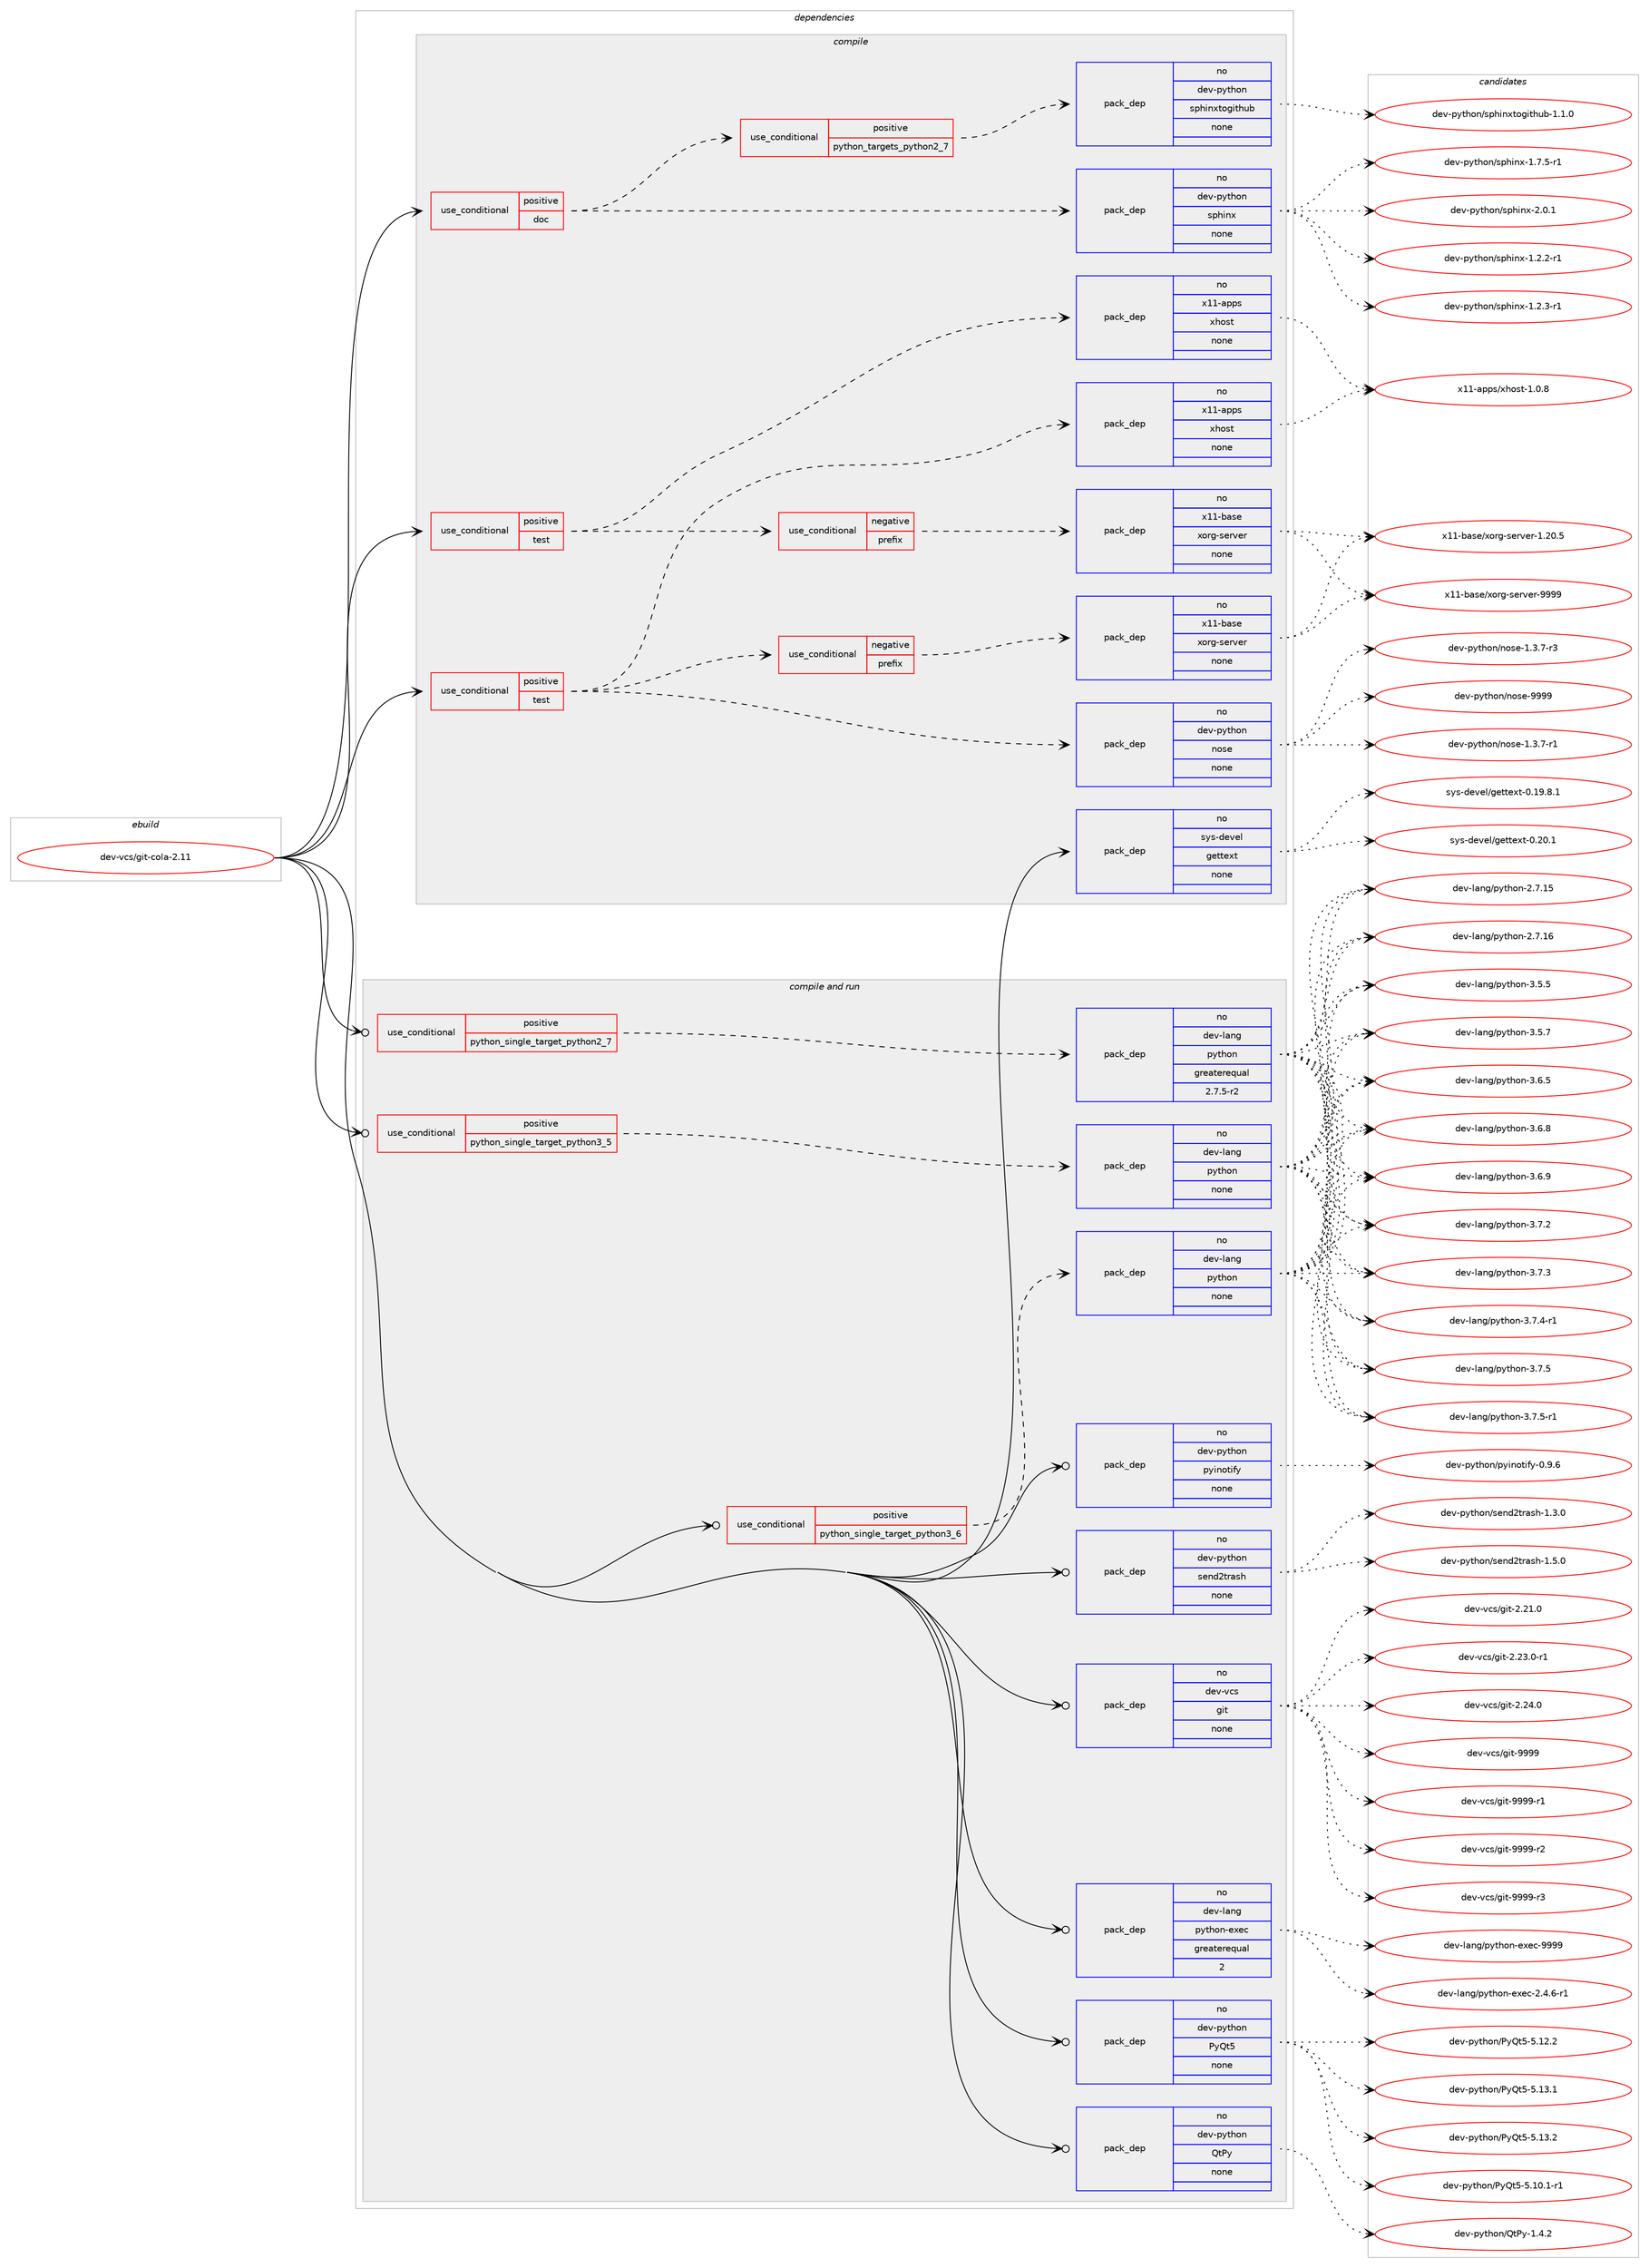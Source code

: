 digraph prolog {

# *************
# Graph options
# *************

newrank=true;
concentrate=true;
compound=true;
graph [rankdir=LR,fontname=Helvetica,fontsize=10,ranksep=1.5];#, ranksep=2.5, nodesep=0.2];
edge  [arrowhead=vee];
node  [fontname=Helvetica,fontsize=10];

# **********
# The ebuild
# **********

subgraph cluster_leftcol {
color=gray;
rank=same;
label=<<i>ebuild</i>>;
id [label="dev-vcs/git-cola-2.11", color=red, width=4, href="../dev-vcs/git-cola-2.11.svg"];
}

# ****************
# The dependencies
# ****************

subgraph cluster_midcol {
color=gray;
label=<<i>dependencies</i>>;
subgraph cluster_compile {
fillcolor="#eeeeee";
style=filled;
label=<<i>compile</i>>;
subgraph cond183778 {
dependency734261 [label=<<TABLE BORDER="0" CELLBORDER="1" CELLSPACING="0" CELLPADDING="4"><TR><TD ROWSPAN="3" CELLPADDING="10">use_conditional</TD></TR><TR><TD>positive</TD></TR><TR><TD>doc</TD></TR></TABLE>>, shape=none, color=red];
subgraph pack538255 {
dependency734262 [label=<<TABLE BORDER="0" CELLBORDER="1" CELLSPACING="0" CELLPADDING="4" WIDTH="220"><TR><TD ROWSPAN="6" CELLPADDING="30">pack_dep</TD></TR><TR><TD WIDTH="110">no</TD></TR><TR><TD>dev-python</TD></TR><TR><TD>sphinx</TD></TR><TR><TD>none</TD></TR><TR><TD></TD></TR></TABLE>>, shape=none, color=blue];
}
dependency734261:e -> dependency734262:w [weight=20,style="dashed",arrowhead="vee"];
subgraph cond183779 {
dependency734263 [label=<<TABLE BORDER="0" CELLBORDER="1" CELLSPACING="0" CELLPADDING="4"><TR><TD ROWSPAN="3" CELLPADDING="10">use_conditional</TD></TR><TR><TD>positive</TD></TR><TR><TD>python_targets_python2_7</TD></TR></TABLE>>, shape=none, color=red];
subgraph pack538256 {
dependency734264 [label=<<TABLE BORDER="0" CELLBORDER="1" CELLSPACING="0" CELLPADDING="4" WIDTH="220"><TR><TD ROWSPAN="6" CELLPADDING="30">pack_dep</TD></TR><TR><TD WIDTH="110">no</TD></TR><TR><TD>dev-python</TD></TR><TR><TD>sphinxtogithub</TD></TR><TR><TD>none</TD></TR><TR><TD></TD></TR></TABLE>>, shape=none, color=blue];
}
dependency734263:e -> dependency734264:w [weight=20,style="dashed",arrowhead="vee"];
}
dependency734261:e -> dependency734263:w [weight=20,style="dashed",arrowhead="vee"];
}
id:e -> dependency734261:w [weight=20,style="solid",arrowhead="vee"];
subgraph cond183780 {
dependency734265 [label=<<TABLE BORDER="0" CELLBORDER="1" CELLSPACING="0" CELLPADDING="4"><TR><TD ROWSPAN="3" CELLPADDING="10">use_conditional</TD></TR><TR><TD>positive</TD></TR><TR><TD>test</TD></TR></TABLE>>, shape=none, color=red];
subgraph cond183781 {
dependency734266 [label=<<TABLE BORDER="0" CELLBORDER="1" CELLSPACING="0" CELLPADDING="4"><TR><TD ROWSPAN="3" CELLPADDING="10">use_conditional</TD></TR><TR><TD>negative</TD></TR><TR><TD>prefix</TD></TR></TABLE>>, shape=none, color=red];
subgraph pack538257 {
dependency734267 [label=<<TABLE BORDER="0" CELLBORDER="1" CELLSPACING="0" CELLPADDING="4" WIDTH="220"><TR><TD ROWSPAN="6" CELLPADDING="30">pack_dep</TD></TR><TR><TD WIDTH="110">no</TD></TR><TR><TD>x11-base</TD></TR><TR><TD>xorg-server</TD></TR><TR><TD>none</TD></TR><TR><TD></TD></TR></TABLE>>, shape=none, color=blue];
}
dependency734266:e -> dependency734267:w [weight=20,style="dashed",arrowhead="vee"];
}
dependency734265:e -> dependency734266:w [weight=20,style="dashed",arrowhead="vee"];
subgraph pack538258 {
dependency734268 [label=<<TABLE BORDER="0" CELLBORDER="1" CELLSPACING="0" CELLPADDING="4" WIDTH="220"><TR><TD ROWSPAN="6" CELLPADDING="30">pack_dep</TD></TR><TR><TD WIDTH="110">no</TD></TR><TR><TD>x11-apps</TD></TR><TR><TD>xhost</TD></TR><TR><TD>none</TD></TR><TR><TD></TD></TR></TABLE>>, shape=none, color=blue];
}
dependency734265:e -> dependency734268:w [weight=20,style="dashed",arrowhead="vee"];
}
id:e -> dependency734265:w [weight=20,style="solid",arrowhead="vee"];
subgraph cond183782 {
dependency734269 [label=<<TABLE BORDER="0" CELLBORDER="1" CELLSPACING="0" CELLPADDING="4"><TR><TD ROWSPAN="3" CELLPADDING="10">use_conditional</TD></TR><TR><TD>positive</TD></TR><TR><TD>test</TD></TR></TABLE>>, shape=none, color=red];
subgraph pack538259 {
dependency734270 [label=<<TABLE BORDER="0" CELLBORDER="1" CELLSPACING="0" CELLPADDING="4" WIDTH="220"><TR><TD ROWSPAN="6" CELLPADDING="30">pack_dep</TD></TR><TR><TD WIDTH="110">no</TD></TR><TR><TD>dev-python</TD></TR><TR><TD>nose</TD></TR><TR><TD>none</TD></TR><TR><TD></TD></TR></TABLE>>, shape=none, color=blue];
}
dependency734269:e -> dependency734270:w [weight=20,style="dashed",arrowhead="vee"];
subgraph cond183783 {
dependency734271 [label=<<TABLE BORDER="0" CELLBORDER="1" CELLSPACING="0" CELLPADDING="4"><TR><TD ROWSPAN="3" CELLPADDING="10">use_conditional</TD></TR><TR><TD>negative</TD></TR><TR><TD>prefix</TD></TR></TABLE>>, shape=none, color=red];
subgraph pack538260 {
dependency734272 [label=<<TABLE BORDER="0" CELLBORDER="1" CELLSPACING="0" CELLPADDING="4" WIDTH="220"><TR><TD ROWSPAN="6" CELLPADDING="30">pack_dep</TD></TR><TR><TD WIDTH="110">no</TD></TR><TR><TD>x11-base</TD></TR><TR><TD>xorg-server</TD></TR><TR><TD>none</TD></TR><TR><TD></TD></TR></TABLE>>, shape=none, color=blue];
}
dependency734271:e -> dependency734272:w [weight=20,style="dashed",arrowhead="vee"];
}
dependency734269:e -> dependency734271:w [weight=20,style="dashed",arrowhead="vee"];
subgraph pack538261 {
dependency734273 [label=<<TABLE BORDER="0" CELLBORDER="1" CELLSPACING="0" CELLPADDING="4" WIDTH="220"><TR><TD ROWSPAN="6" CELLPADDING="30">pack_dep</TD></TR><TR><TD WIDTH="110">no</TD></TR><TR><TD>x11-apps</TD></TR><TR><TD>xhost</TD></TR><TR><TD>none</TD></TR><TR><TD></TD></TR></TABLE>>, shape=none, color=blue];
}
dependency734269:e -> dependency734273:w [weight=20,style="dashed",arrowhead="vee"];
}
id:e -> dependency734269:w [weight=20,style="solid",arrowhead="vee"];
subgraph pack538262 {
dependency734274 [label=<<TABLE BORDER="0" CELLBORDER="1" CELLSPACING="0" CELLPADDING="4" WIDTH="220"><TR><TD ROWSPAN="6" CELLPADDING="30">pack_dep</TD></TR><TR><TD WIDTH="110">no</TD></TR><TR><TD>sys-devel</TD></TR><TR><TD>gettext</TD></TR><TR><TD>none</TD></TR><TR><TD></TD></TR></TABLE>>, shape=none, color=blue];
}
id:e -> dependency734274:w [weight=20,style="solid",arrowhead="vee"];
}
subgraph cluster_compileandrun {
fillcolor="#eeeeee";
style=filled;
label=<<i>compile and run</i>>;
subgraph cond183784 {
dependency734275 [label=<<TABLE BORDER="0" CELLBORDER="1" CELLSPACING="0" CELLPADDING="4"><TR><TD ROWSPAN="3" CELLPADDING="10">use_conditional</TD></TR><TR><TD>positive</TD></TR><TR><TD>python_single_target_python2_7</TD></TR></TABLE>>, shape=none, color=red];
subgraph pack538263 {
dependency734276 [label=<<TABLE BORDER="0" CELLBORDER="1" CELLSPACING="0" CELLPADDING="4" WIDTH="220"><TR><TD ROWSPAN="6" CELLPADDING="30">pack_dep</TD></TR><TR><TD WIDTH="110">no</TD></TR><TR><TD>dev-lang</TD></TR><TR><TD>python</TD></TR><TR><TD>greaterequal</TD></TR><TR><TD>2.7.5-r2</TD></TR></TABLE>>, shape=none, color=blue];
}
dependency734275:e -> dependency734276:w [weight=20,style="dashed",arrowhead="vee"];
}
id:e -> dependency734275:w [weight=20,style="solid",arrowhead="odotvee"];
subgraph cond183785 {
dependency734277 [label=<<TABLE BORDER="0" CELLBORDER="1" CELLSPACING="0" CELLPADDING="4"><TR><TD ROWSPAN="3" CELLPADDING="10">use_conditional</TD></TR><TR><TD>positive</TD></TR><TR><TD>python_single_target_python3_5</TD></TR></TABLE>>, shape=none, color=red];
subgraph pack538264 {
dependency734278 [label=<<TABLE BORDER="0" CELLBORDER="1" CELLSPACING="0" CELLPADDING="4" WIDTH="220"><TR><TD ROWSPAN="6" CELLPADDING="30">pack_dep</TD></TR><TR><TD WIDTH="110">no</TD></TR><TR><TD>dev-lang</TD></TR><TR><TD>python</TD></TR><TR><TD>none</TD></TR><TR><TD></TD></TR></TABLE>>, shape=none, color=blue];
}
dependency734277:e -> dependency734278:w [weight=20,style="dashed",arrowhead="vee"];
}
id:e -> dependency734277:w [weight=20,style="solid",arrowhead="odotvee"];
subgraph cond183786 {
dependency734279 [label=<<TABLE BORDER="0" CELLBORDER="1" CELLSPACING="0" CELLPADDING="4"><TR><TD ROWSPAN="3" CELLPADDING="10">use_conditional</TD></TR><TR><TD>positive</TD></TR><TR><TD>python_single_target_python3_6</TD></TR></TABLE>>, shape=none, color=red];
subgraph pack538265 {
dependency734280 [label=<<TABLE BORDER="0" CELLBORDER="1" CELLSPACING="0" CELLPADDING="4" WIDTH="220"><TR><TD ROWSPAN="6" CELLPADDING="30">pack_dep</TD></TR><TR><TD WIDTH="110">no</TD></TR><TR><TD>dev-lang</TD></TR><TR><TD>python</TD></TR><TR><TD>none</TD></TR><TR><TD></TD></TR></TABLE>>, shape=none, color=blue];
}
dependency734279:e -> dependency734280:w [weight=20,style="dashed",arrowhead="vee"];
}
id:e -> dependency734279:w [weight=20,style="solid",arrowhead="odotvee"];
subgraph pack538266 {
dependency734281 [label=<<TABLE BORDER="0" CELLBORDER="1" CELLSPACING="0" CELLPADDING="4" WIDTH="220"><TR><TD ROWSPAN="6" CELLPADDING="30">pack_dep</TD></TR><TR><TD WIDTH="110">no</TD></TR><TR><TD>dev-lang</TD></TR><TR><TD>python-exec</TD></TR><TR><TD>greaterequal</TD></TR><TR><TD>2</TD></TR></TABLE>>, shape=none, color=blue];
}
id:e -> dependency734281:w [weight=20,style="solid",arrowhead="odotvee"];
subgraph pack538267 {
dependency734282 [label=<<TABLE BORDER="0" CELLBORDER="1" CELLSPACING="0" CELLPADDING="4" WIDTH="220"><TR><TD ROWSPAN="6" CELLPADDING="30">pack_dep</TD></TR><TR><TD WIDTH="110">no</TD></TR><TR><TD>dev-python</TD></TR><TR><TD>PyQt5</TD></TR><TR><TD>none</TD></TR><TR><TD></TD></TR></TABLE>>, shape=none, color=blue];
}
id:e -> dependency734282:w [weight=20,style="solid",arrowhead="odotvee"];
subgraph pack538268 {
dependency734283 [label=<<TABLE BORDER="0" CELLBORDER="1" CELLSPACING="0" CELLPADDING="4" WIDTH="220"><TR><TD ROWSPAN="6" CELLPADDING="30">pack_dep</TD></TR><TR><TD WIDTH="110">no</TD></TR><TR><TD>dev-python</TD></TR><TR><TD>QtPy</TD></TR><TR><TD>none</TD></TR><TR><TD></TD></TR></TABLE>>, shape=none, color=blue];
}
id:e -> dependency734283:w [weight=20,style="solid",arrowhead="odotvee"];
subgraph pack538269 {
dependency734284 [label=<<TABLE BORDER="0" CELLBORDER="1" CELLSPACING="0" CELLPADDING="4" WIDTH="220"><TR><TD ROWSPAN="6" CELLPADDING="30">pack_dep</TD></TR><TR><TD WIDTH="110">no</TD></TR><TR><TD>dev-python</TD></TR><TR><TD>pyinotify</TD></TR><TR><TD>none</TD></TR><TR><TD></TD></TR></TABLE>>, shape=none, color=blue];
}
id:e -> dependency734284:w [weight=20,style="solid",arrowhead="odotvee"];
subgraph pack538270 {
dependency734285 [label=<<TABLE BORDER="0" CELLBORDER="1" CELLSPACING="0" CELLPADDING="4" WIDTH="220"><TR><TD ROWSPAN="6" CELLPADDING="30">pack_dep</TD></TR><TR><TD WIDTH="110">no</TD></TR><TR><TD>dev-python</TD></TR><TR><TD>send2trash</TD></TR><TR><TD>none</TD></TR><TR><TD></TD></TR></TABLE>>, shape=none, color=blue];
}
id:e -> dependency734285:w [weight=20,style="solid",arrowhead="odotvee"];
subgraph pack538271 {
dependency734286 [label=<<TABLE BORDER="0" CELLBORDER="1" CELLSPACING="0" CELLPADDING="4" WIDTH="220"><TR><TD ROWSPAN="6" CELLPADDING="30">pack_dep</TD></TR><TR><TD WIDTH="110">no</TD></TR><TR><TD>dev-vcs</TD></TR><TR><TD>git</TD></TR><TR><TD>none</TD></TR><TR><TD></TD></TR></TABLE>>, shape=none, color=blue];
}
id:e -> dependency734286:w [weight=20,style="solid",arrowhead="odotvee"];
}
subgraph cluster_run {
fillcolor="#eeeeee";
style=filled;
label=<<i>run</i>>;
}
}

# **************
# The candidates
# **************

subgraph cluster_choices {
rank=same;
color=gray;
label=<<i>candidates</i>>;

subgraph choice538255 {
color=black;
nodesep=1;
choice10010111845112121116104111110471151121041051101204549465046504511449 [label="dev-python/sphinx-1.2.2-r1", color=red, width=4,href="../dev-python/sphinx-1.2.2-r1.svg"];
choice10010111845112121116104111110471151121041051101204549465046514511449 [label="dev-python/sphinx-1.2.3-r1", color=red, width=4,href="../dev-python/sphinx-1.2.3-r1.svg"];
choice10010111845112121116104111110471151121041051101204549465546534511449 [label="dev-python/sphinx-1.7.5-r1", color=red, width=4,href="../dev-python/sphinx-1.7.5-r1.svg"];
choice1001011184511212111610411111047115112104105110120455046484649 [label="dev-python/sphinx-2.0.1", color=red, width=4,href="../dev-python/sphinx-2.0.1.svg"];
dependency734262:e -> choice10010111845112121116104111110471151121041051101204549465046504511449:w [style=dotted,weight="100"];
dependency734262:e -> choice10010111845112121116104111110471151121041051101204549465046514511449:w [style=dotted,weight="100"];
dependency734262:e -> choice10010111845112121116104111110471151121041051101204549465546534511449:w [style=dotted,weight="100"];
dependency734262:e -> choice1001011184511212111610411111047115112104105110120455046484649:w [style=dotted,weight="100"];
}
subgraph choice538256 {
color=black;
nodesep=1;
choice100101118451121211161041111104711511210410511012011611110310511610411798454946494648 [label="dev-python/sphinxtogithub-1.1.0", color=red, width=4,href="../dev-python/sphinxtogithub-1.1.0.svg"];
dependency734264:e -> choice100101118451121211161041111104711511210410511012011611110310511610411798454946494648:w [style=dotted,weight="100"];
}
subgraph choice538257 {
color=black;
nodesep=1;
choice1204949459897115101471201111141034511510111411810111445494650484653 [label="x11-base/xorg-server-1.20.5", color=red, width=4,href="../x11-base/xorg-server-1.20.5.svg"];
choice120494945989711510147120111114103451151011141181011144557575757 [label="x11-base/xorg-server-9999", color=red, width=4,href="../x11-base/xorg-server-9999.svg"];
dependency734267:e -> choice1204949459897115101471201111141034511510111411810111445494650484653:w [style=dotted,weight="100"];
dependency734267:e -> choice120494945989711510147120111114103451151011141181011144557575757:w [style=dotted,weight="100"];
}
subgraph choice538258 {
color=black;
nodesep=1;
choice1204949459711211211547120104111115116454946484656 [label="x11-apps/xhost-1.0.8", color=red, width=4,href="../x11-apps/xhost-1.0.8.svg"];
dependency734268:e -> choice1204949459711211211547120104111115116454946484656:w [style=dotted,weight="100"];
}
subgraph choice538259 {
color=black;
nodesep=1;
choice10010111845112121116104111110471101111151014549465146554511449 [label="dev-python/nose-1.3.7-r1", color=red, width=4,href="../dev-python/nose-1.3.7-r1.svg"];
choice10010111845112121116104111110471101111151014549465146554511451 [label="dev-python/nose-1.3.7-r3", color=red, width=4,href="../dev-python/nose-1.3.7-r3.svg"];
choice10010111845112121116104111110471101111151014557575757 [label="dev-python/nose-9999", color=red, width=4,href="../dev-python/nose-9999.svg"];
dependency734270:e -> choice10010111845112121116104111110471101111151014549465146554511449:w [style=dotted,weight="100"];
dependency734270:e -> choice10010111845112121116104111110471101111151014549465146554511451:w [style=dotted,weight="100"];
dependency734270:e -> choice10010111845112121116104111110471101111151014557575757:w [style=dotted,weight="100"];
}
subgraph choice538260 {
color=black;
nodesep=1;
choice1204949459897115101471201111141034511510111411810111445494650484653 [label="x11-base/xorg-server-1.20.5", color=red, width=4,href="../x11-base/xorg-server-1.20.5.svg"];
choice120494945989711510147120111114103451151011141181011144557575757 [label="x11-base/xorg-server-9999", color=red, width=4,href="../x11-base/xorg-server-9999.svg"];
dependency734272:e -> choice1204949459897115101471201111141034511510111411810111445494650484653:w [style=dotted,weight="100"];
dependency734272:e -> choice120494945989711510147120111114103451151011141181011144557575757:w [style=dotted,weight="100"];
}
subgraph choice538261 {
color=black;
nodesep=1;
choice1204949459711211211547120104111115116454946484656 [label="x11-apps/xhost-1.0.8", color=red, width=4,href="../x11-apps/xhost-1.0.8.svg"];
dependency734273:e -> choice1204949459711211211547120104111115116454946484656:w [style=dotted,weight="100"];
}
subgraph choice538262 {
color=black;
nodesep=1;
choice1151211154510010111810110847103101116116101120116454846495746564649 [label="sys-devel/gettext-0.19.8.1", color=red, width=4,href="../sys-devel/gettext-0.19.8.1.svg"];
choice115121115451001011181011084710310111611610112011645484650484649 [label="sys-devel/gettext-0.20.1", color=red, width=4,href="../sys-devel/gettext-0.20.1.svg"];
dependency734274:e -> choice1151211154510010111810110847103101116116101120116454846495746564649:w [style=dotted,weight="100"];
dependency734274:e -> choice115121115451001011181011084710310111611610112011645484650484649:w [style=dotted,weight="100"];
}
subgraph choice538263 {
color=black;
nodesep=1;
choice10010111845108971101034711212111610411111045504655464953 [label="dev-lang/python-2.7.15", color=red, width=4,href="../dev-lang/python-2.7.15.svg"];
choice10010111845108971101034711212111610411111045504655464954 [label="dev-lang/python-2.7.16", color=red, width=4,href="../dev-lang/python-2.7.16.svg"];
choice100101118451089711010347112121116104111110455146534653 [label="dev-lang/python-3.5.5", color=red, width=4,href="../dev-lang/python-3.5.5.svg"];
choice100101118451089711010347112121116104111110455146534655 [label="dev-lang/python-3.5.7", color=red, width=4,href="../dev-lang/python-3.5.7.svg"];
choice100101118451089711010347112121116104111110455146544653 [label="dev-lang/python-3.6.5", color=red, width=4,href="../dev-lang/python-3.6.5.svg"];
choice100101118451089711010347112121116104111110455146544656 [label="dev-lang/python-3.6.8", color=red, width=4,href="../dev-lang/python-3.6.8.svg"];
choice100101118451089711010347112121116104111110455146544657 [label="dev-lang/python-3.6.9", color=red, width=4,href="../dev-lang/python-3.6.9.svg"];
choice100101118451089711010347112121116104111110455146554650 [label="dev-lang/python-3.7.2", color=red, width=4,href="../dev-lang/python-3.7.2.svg"];
choice100101118451089711010347112121116104111110455146554651 [label="dev-lang/python-3.7.3", color=red, width=4,href="../dev-lang/python-3.7.3.svg"];
choice1001011184510897110103471121211161041111104551465546524511449 [label="dev-lang/python-3.7.4-r1", color=red, width=4,href="../dev-lang/python-3.7.4-r1.svg"];
choice100101118451089711010347112121116104111110455146554653 [label="dev-lang/python-3.7.5", color=red, width=4,href="../dev-lang/python-3.7.5.svg"];
choice1001011184510897110103471121211161041111104551465546534511449 [label="dev-lang/python-3.7.5-r1", color=red, width=4,href="../dev-lang/python-3.7.5-r1.svg"];
dependency734276:e -> choice10010111845108971101034711212111610411111045504655464953:w [style=dotted,weight="100"];
dependency734276:e -> choice10010111845108971101034711212111610411111045504655464954:w [style=dotted,weight="100"];
dependency734276:e -> choice100101118451089711010347112121116104111110455146534653:w [style=dotted,weight="100"];
dependency734276:e -> choice100101118451089711010347112121116104111110455146534655:w [style=dotted,weight="100"];
dependency734276:e -> choice100101118451089711010347112121116104111110455146544653:w [style=dotted,weight="100"];
dependency734276:e -> choice100101118451089711010347112121116104111110455146544656:w [style=dotted,weight="100"];
dependency734276:e -> choice100101118451089711010347112121116104111110455146544657:w [style=dotted,weight="100"];
dependency734276:e -> choice100101118451089711010347112121116104111110455146554650:w [style=dotted,weight="100"];
dependency734276:e -> choice100101118451089711010347112121116104111110455146554651:w [style=dotted,weight="100"];
dependency734276:e -> choice1001011184510897110103471121211161041111104551465546524511449:w [style=dotted,weight="100"];
dependency734276:e -> choice100101118451089711010347112121116104111110455146554653:w [style=dotted,weight="100"];
dependency734276:e -> choice1001011184510897110103471121211161041111104551465546534511449:w [style=dotted,weight="100"];
}
subgraph choice538264 {
color=black;
nodesep=1;
choice10010111845108971101034711212111610411111045504655464953 [label="dev-lang/python-2.7.15", color=red, width=4,href="../dev-lang/python-2.7.15.svg"];
choice10010111845108971101034711212111610411111045504655464954 [label="dev-lang/python-2.7.16", color=red, width=4,href="../dev-lang/python-2.7.16.svg"];
choice100101118451089711010347112121116104111110455146534653 [label="dev-lang/python-3.5.5", color=red, width=4,href="../dev-lang/python-3.5.5.svg"];
choice100101118451089711010347112121116104111110455146534655 [label="dev-lang/python-3.5.7", color=red, width=4,href="../dev-lang/python-3.5.7.svg"];
choice100101118451089711010347112121116104111110455146544653 [label="dev-lang/python-3.6.5", color=red, width=4,href="../dev-lang/python-3.6.5.svg"];
choice100101118451089711010347112121116104111110455146544656 [label="dev-lang/python-3.6.8", color=red, width=4,href="../dev-lang/python-3.6.8.svg"];
choice100101118451089711010347112121116104111110455146544657 [label="dev-lang/python-3.6.9", color=red, width=4,href="../dev-lang/python-3.6.9.svg"];
choice100101118451089711010347112121116104111110455146554650 [label="dev-lang/python-3.7.2", color=red, width=4,href="../dev-lang/python-3.7.2.svg"];
choice100101118451089711010347112121116104111110455146554651 [label="dev-lang/python-3.7.3", color=red, width=4,href="../dev-lang/python-3.7.3.svg"];
choice1001011184510897110103471121211161041111104551465546524511449 [label="dev-lang/python-3.7.4-r1", color=red, width=4,href="../dev-lang/python-3.7.4-r1.svg"];
choice100101118451089711010347112121116104111110455146554653 [label="dev-lang/python-3.7.5", color=red, width=4,href="../dev-lang/python-3.7.5.svg"];
choice1001011184510897110103471121211161041111104551465546534511449 [label="dev-lang/python-3.7.5-r1", color=red, width=4,href="../dev-lang/python-3.7.5-r1.svg"];
dependency734278:e -> choice10010111845108971101034711212111610411111045504655464953:w [style=dotted,weight="100"];
dependency734278:e -> choice10010111845108971101034711212111610411111045504655464954:w [style=dotted,weight="100"];
dependency734278:e -> choice100101118451089711010347112121116104111110455146534653:w [style=dotted,weight="100"];
dependency734278:e -> choice100101118451089711010347112121116104111110455146534655:w [style=dotted,weight="100"];
dependency734278:e -> choice100101118451089711010347112121116104111110455146544653:w [style=dotted,weight="100"];
dependency734278:e -> choice100101118451089711010347112121116104111110455146544656:w [style=dotted,weight="100"];
dependency734278:e -> choice100101118451089711010347112121116104111110455146544657:w [style=dotted,weight="100"];
dependency734278:e -> choice100101118451089711010347112121116104111110455146554650:w [style=dotted,weight="100"];
dependency734278:e -> choice100101118451089711010347112121116104111110455146554651:w [style=dotted,weight="100"];
dependency734278:e -> choice1001011184510897110103471121211161041111104551465546524511449:w [style=dotted,weight="100"];
dependency734278:e -> choice100101118451089711010347112121116104111110455146554653:w [style=dotted,weight="100"];
dependency734278:e -> choice1001011184510897110103471121211161041111104551465546534511449:w [style=dotted,weight="100"];
}
subgraph choice538265 {
color=black;
nodesep=1;
choice10010111845108971101034711212111610411111045504655464953 [label="dev-lang/python-2.7.15", color=red, width=4,href="../dev-lang/python-2.7.15.svg"];
choice10010111845108971101034711212111610411111045504655464954 [label="dev-lang/python-2.7.16", color=red, width=4,href="../dev-lang/python-2.7.16.svg"];
choice100101118451089711010347112121116104111110455146534653 [label="dev-lang/python-3.5.5", color=red, width=4,href="../dev-lang/python-3.5.5.svg"];
choice100101118451089711010347112121116104111110455146534655 [label="dev-lang/python-3.5.7", color=red, width=4,href="../dev-lang/python-3.5.7.svg"];
choice100101118451089711010347112121116104111110455146544653 [label="dev-lang/python-3.6.5", color=red, width=4,href="../dev-lang/python-3.6.5.svg"];
choice100101118451089711010347112121116104111110455146544656 [label="dev-lang/python-3.6.8", color=red, width=4,href="../dev-lang/python-3.6.8.svg"];
choice100101118451089711010347112121116104111110455146544657 [label="dev-lang/python-3.6.9", color=red, width=4,href="../dev-lang/python-3.6.9.svg"];
choice100101118451089711010347112121116104111110455146554650 [label="dev-lang/python-3.7.2", color=red, width=4,href="../dev-lang/python-3.7.2.svg"];
choice100101118451089711010347112121116104111110455146554651 [label="dev-lang/python-3.7.3", color=red, width=4,href="../dev-lang/python-3.7.3.svg"];
choice1001011184510897110103471121211161041111104551465546524511449 [label="dev-lang/python-3.7.4-r1", color=red, width=4,href="../dev-lang/python-3.7.4-r1.svg"];
choice100101118451089711010347112121116104111110455146554653 [label="dev-lang/python-3.7.5", color=red, width=4,href="../dev-lang/python-3.7.5.svg"];
choice1001011184510897110103471121211161041111104551465546534511449 [label="dev-lang/python-3.7.5-r1", color=red, width=4,href="../dev-lang/python-3.7.5-r1.svg"];
dependency734280:e -> choice10010111845108971101034711212111610411111045504655464953:w [style=dotted,weight="100"];
dependency734280:e -> choice10010111845108971101034711212111610411111045504655464954:w [style=dotted,weight="100"];
dependency734280:e -> choice100101118451089711010347112121116104111110455146534653:w [style=dotted,weight="100"];
dependency734280:e -> choice100101118451089711010347112121116104111110455146534655:w [style=dotted,weight="100"];
dependency734280:e -> choice100101118451089711010347112121116104111110455146544653:w [style=dotted,weight="100"];
dependency734280:e -> choice100101118451089711010347112121116104111110455146544656:w [style=dotted,weight="100"];
dependency734280:e -> choice100101118451089711010347112121116104111110455146544657:w [style=dotted,weight="100"];
dependency734280:e -> choice100101118451089711010347112121116104111110455146554650:w [style=dotted,weight="100"];
dependency734280:e -> choice100101118451089711010347112121116104111110455146554651:w [style=dotted,weight="100"];
dependency734280:e -> choice1001011184510897110103471121211161041111104551465546524511449:w [style=dotted,weight="100"];
dependency734280:e -> choice100101118451089711010347112121116104111110455146554653:w [style=dotted,weight="100"];
dependency734280:e -> choice1001011184510897110103471121211161041111104551465546534511449:w [style=dotted,weight="100"];
}
subgraph choice538266 {
color=black;
nodesep=1;
choice10010111845108971101034711212111610411111045101120101994550465246544511449 [label="dev-lang/python-exec-2.4.6-r1", color=red, width=4,href="../dev-lang/python-exec-2.4.6-r1.svg"];
choice10010111845108971101034711212111610411111045101120101994557575757 [label="dev-lang/python-exec-9999", color=red, width=4,href="../dev-lang/python-exec-9999.svg"];
dependency734281:e -> choice10010111845108971101034711212111610411111045101120101994550465246544511449:w [style=dotted,weight="100"];
dependency734281:e -> choice10010111845108971101034711212111610411111045101120101994557575757:w [style=dotted,weight="100"];
}
subgraph choice538267 {
color=black;
nodesep=1;
choice1001011184511212111610411111047801218111653455346494846494511449 [label="dev-python/PyQt5-5.10.1-r1", color=red, width=4,href="../dev-python/PyQt5-5.10.1-r1.svg"];
choice100101118451121211161041111104780121811165345534649504650 [label="dev-python/PyQt5-5.12.2", color=red, width=4,href="../dev-python/PyQt5-5.12.2.svg"];
choice100101118451121211161041111104780121811165345534649514649 [label="dev-python/PyQt5-5.13.1", color=red, width=4,href="../dev-python/PyQt5-5.13.1.svg"];
choice100101118451121211161041111104780121811165345534649514650 [label="dev-python/PyQt5-5.13.2", color=red, width=4,href="../dev-python/PyQt5-5.13.2.svg"];
dependency734282:e -> choice1001011184511212111610411111047801218111653455346494846494511449:w [style=dotted,weight="100"];
dependency734282:e -> choice100101118451121211161041111104780121811165345534649504650:w [style=dotted,weight="100"];
dependency734282:e -> choice100101118451121211161041111104780121811165345534649514649:w [style=dotted,weight="100"];
dependency734282:e -> choice100101118451121211161041111104780121811165345534649514650:w [style=dotted,weight="100"];
}
subgraph choice538268 {
color=black;
nodesep=1;
choice10010111845112121116104111110478111680121454946524650 [label="dev-python/QtPy-1.4.2", color=red, width=4,href="../dev-python/QtPy-1.4.2.svg"];
dependency734283:e -> choice10010111845112121116104111110478111680121454946524650:w [style=dotted,weight="100"];
}
subgraph choice538269 {
color=black;
nodesep=1;
choice1001011184511212111610411111047112121105110111116105102121454846574654 [label="dev-python/pyinotify-0.9.6", color=red, width=4,href="../dev-python/pyinotify-0.9.6.svg"];
dependency734284:e -> choice1001011184511212111610411111047112121105110111116105102121454846574654:w [style=dotted,weight="100"];
}
subgraph choice538270 {
color=black;
nodesep=1;
choice10010111845112121116104111110471151011101005011611497115104454946514648 [label="dev-python/send2trash-1.3.0", color=red, width=4,href="../dev-python/send2trash-1.3.0.svg"];
choice10010111845112121116104111110471151011101005011611497115104454946534648 [label="dev-python/send2trash-1.5.0", color=red, width=4,href="../dev-python/send2trash-1.5.0.svg"];
dependency734285:e -> choice10010111845112121116104111110471151011101005011611497115104454946514648:w [style=dotted,weight="100"];
dependency734285:e -> choice10010111845112121116104111110471151011101005011611497115104454946534648:w [style=dotted,weight="100"];
}
subgraph choice538271 {
color=black;
nodesep=1;
choice10010111845118991154710310511645504650494648 [label="dev-vcs/git-2.21.0", color=red, width=4,href="../dev-vcs/git-2.21.0.svg"];
choice100101118451189911547103105116455046505146484511449 [label="dev-vcs/git-2.23.0-r1", color=red, width=4,href="../dev-vcs/git-2.23.0-r1.svg"];
choice10010111845118991154710310511645504650524648 [label="dev-vcs/git-2.24.0", color=red, width=4,href="../dev-vcs/git-2.24.0.svg"];
choice1001011184511899115471031051164557575757 [label="dev-vcs/git-9999", color=red, width=4,href="../dev-vcs/git-9999.svg"];
choice10010111845118991154710310511645575757574511449 [label="dev-vcs/git-9999-r1", color=red, width=4,href="../dev-vcs/git-9999-r1.svg"];
choice10010111845118991154710310511645575757574511450 [label="dev-vcs/git-9999-r2", color=red, width=4,href="../dev-vcs/git-9999-r2.svg"];
choice10010111845118991154710310511645575757574511451 [label="dev-vcs/git-9999-r3", color=red, width=4,href="../dev-vcs/git-9999-r3.svg"];
dependency734286:e -> choice10010111845118991154710310511645504650494648:w [style=dotted,weight="100"];
dependency734286:e -> choice100101118451189911547103105116455046505146484511449:w [style=dotted,weight="100"];
dependency734286:e -> choice10010111845118991154710310511645504650524648:w [style=dotted,weight="100"];
dependency734286:e -> choice1001011184511899115471031051164557575757:w [style=dotted,weight="100"];
dependency734286:e -> choice10010111845118991154710310511645575757574511449:w [style=dotted,weight="100"];
dependency734286:e -> choice10010111845118991154710310511645575757574511450:w [style=dotted,weight="100"];
dependency734286:e -> choice10010111845118991154710310511645575757574511451:w [style=dotted,weight="100"];
}
}

}
